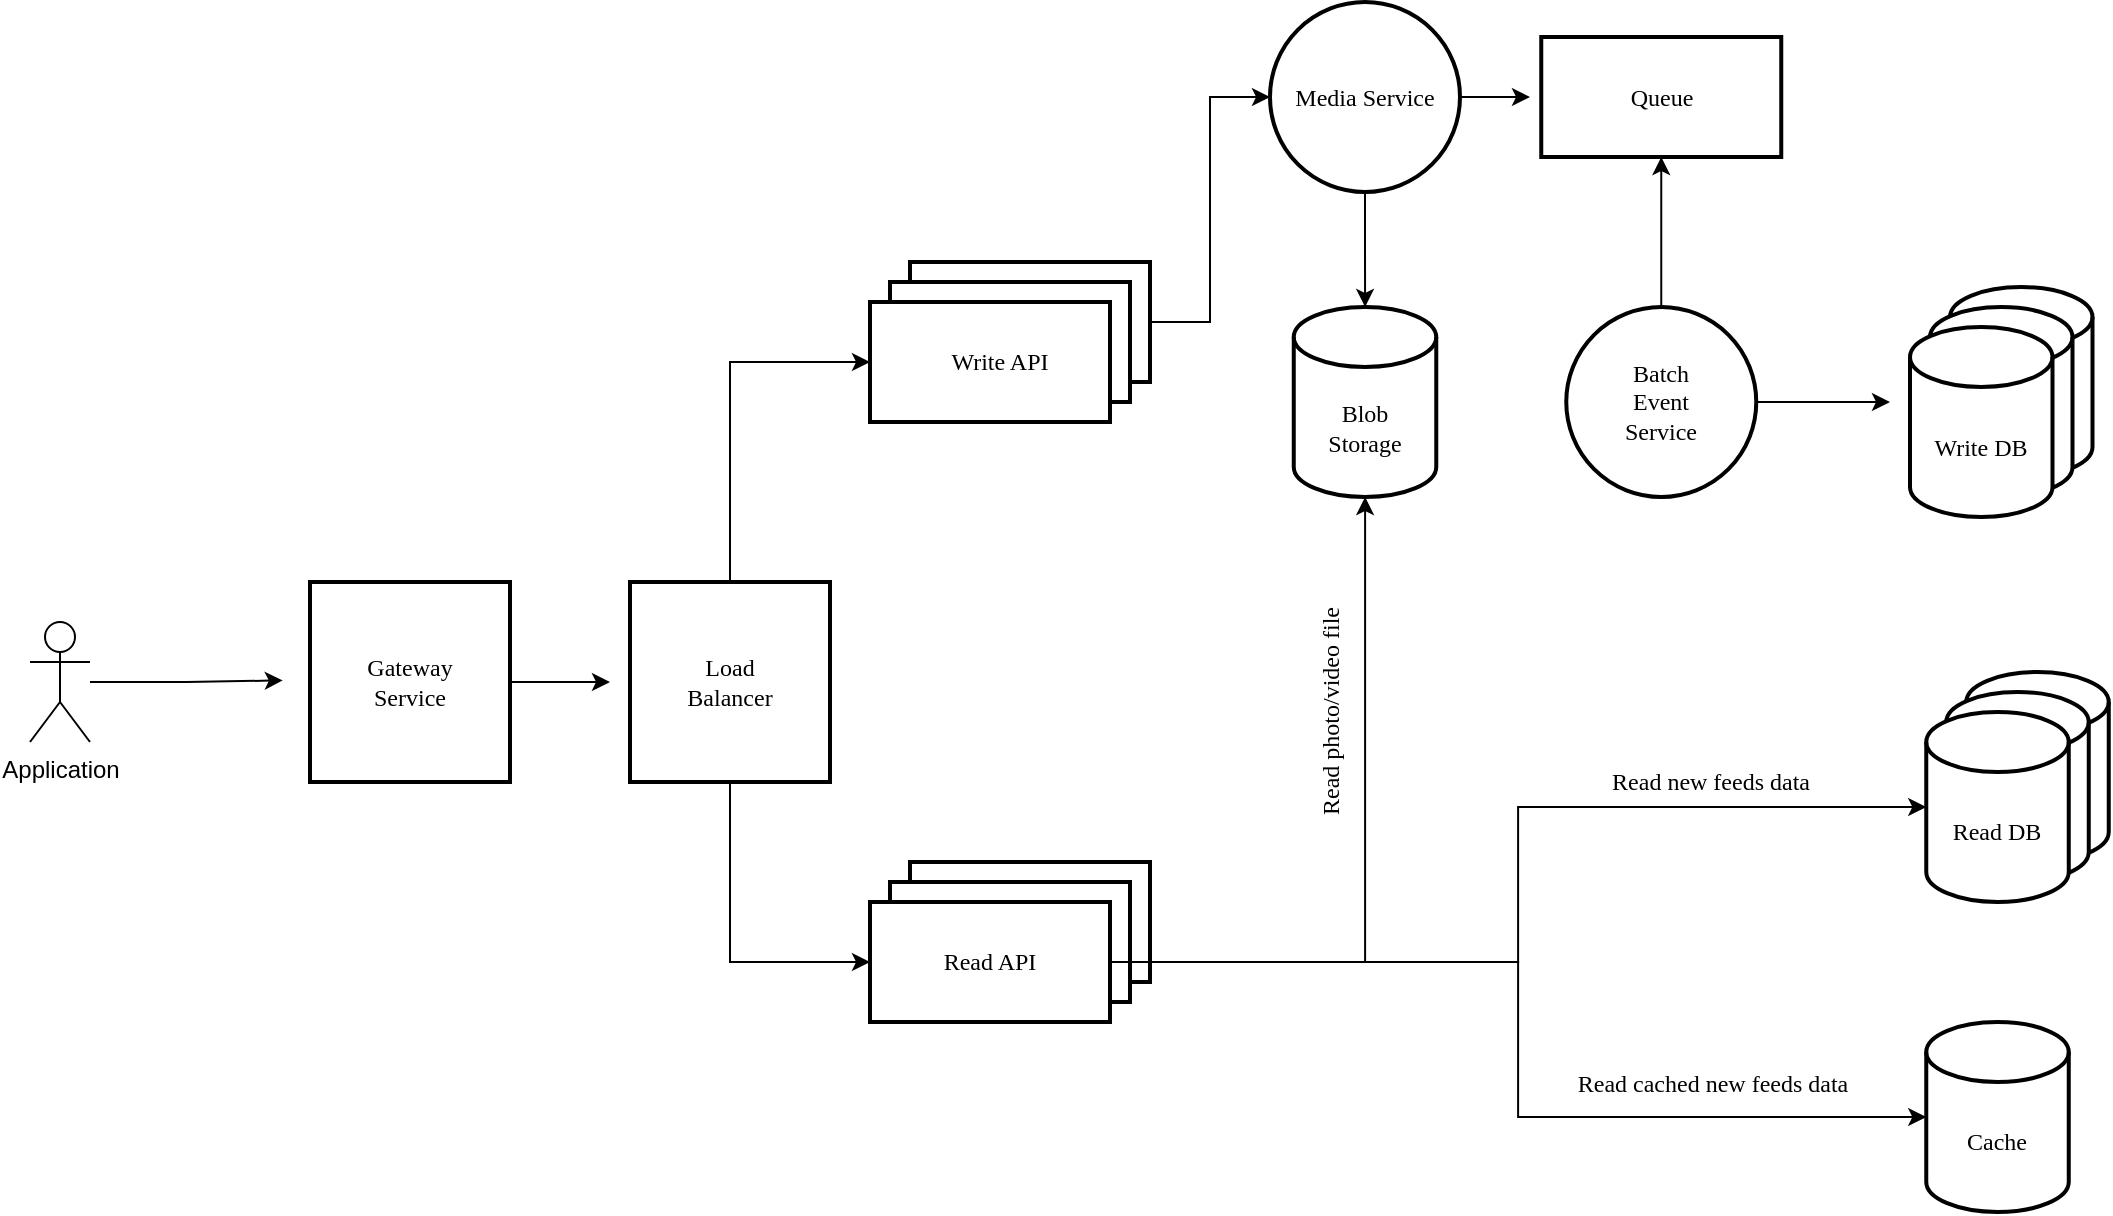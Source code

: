 <mxfile version="20.3.1" type="device"><diagram id="FzBjFyRX8EUzSBIuGiZP" name="Page-1"><mxGraphModel dx="1038" dy="1835" grid="1" gridSize="10" guides="1" tooltips="1" connect="1" arrows="1" fold="1" page="1" pageScale="1" pageWidth="827" pageHeight="1169" math="0" shadow="0"><root><mxCell id="0"/><mxCell id="1" parent="0"/><mxCell id="VjTCS3_Y0t2ZHe9wJljH-26" style="edgeStyle=orthogonalEdgeStyle;rounded=0;orthogonalLoop=1;jettySize=auto;html=1;exitX=1;exitY=0.5;exitDx=0;exitDy=0;entryX=0;entryY=0.5;entryDx=0;entryDy=0;fontFamily=Lucida Console;fontSize=12;" parent="1" source="VjTCS3_Y0t2ZHe9wJljH-10" target="VjTCS3_Y0t2ZHe9wJljH-22" edge="1"><mxGeometry relative="1" as="geometry"/></mxCell><mxCell id="VjTCS3_Y0t2ZHe9wJljH-10" value="" style="rounded=0;whiteSpace=wrap;html=1;strokeWidth=2;fontFamily=Lucida Console;fontSize=12;" parent="1" vertex="1"><mxGeometry x="460" y="120" width="120" height="60" as="geometry"/></mxCell><mxCell id="VjTCS3_Y0t2ZHe9wJljH-12" value="" style="rounded=0;whiteSpace=wrap;html=1;strokeWidth=2;fontFamily=Lucida Console;fontSize=12;" parent="1" vertex="1"><mxGeometry x="450" y="130" width="120" height="60" as="geometry"/></mxCell><mxCell id="VjTCS3_Y0t2ZHe9wJljH-3" style="edgeStyle=orthogonalEdgeStyle;rounded=0;orthogonalLoop=1;jettySize=auto;html=1;entryX=-0.06;entryY=0.47;entryDx=0;entryDy=0;entryPerimeter=0;" parent="1" source="VjTCS3_Y0t2ZHe9wJljH-2" edge="1"><mxGeometry relative="1" as="geometry"><mxPoint x="146.4" y="329.2" as="targetPoint"/></mxGeometry></mxCell><mxCell id="VjTCS3_Y0t2ZHe9wJljH-2" value="Application" style="shape=umlActor;verticalLabelPosition=bottom;verticalAlign=top;html=1;outlineConnect=0;" parent="1" vertex="1"><mxGeometry x="20" y="300" width="30" height="60" as="geometry"/></mxCell><mxCell id="VjTCS3_Y0t2ZHe9wJljH-6" style="edgeStyle=orthogonalEdgeStyle;rounded=0;orthogonalLoop=1;jettySize=auto;html=1;exitX=1;exitY=0.5;exitDx=0;exitDy=0;fontFamily=Lucida Console;fontSize=12;" parent="1" source="VjTCS3_Y0t2ZHe9wJljH-5" edge="1"><mxGeometry relative="1" as="geometry"><mxPoint x="310" y="330" as="targetPoint"/></mxGeometry></mxCell><mxCell id="VjTCS3_Y0t2ZHe9wJljH-5" value="" style="whiteSpace=wrap;html=1;aspect=fixed;strokeWidth=2;fontFamily=Lucida Console;fontSize=12;" parent="1" vertex="1"><mxGeometry x="160" y="280" width="100" height="100" as="geometry"/></mxCell><mxCell id="VjTCS3_Y0t2ZHe9wJljH-4" value="&lt;div&gt;Gateway Service&lt;/div&gt;" style="text;html=1;strokeColor=none;fillColor=none;align=center;verticalAlign=middle;whiteSpace=wrap;rounded=0;strokeWidth=2;fontFamily=Lucida Console;direction=east;flipH=1;flipV=1;rotation=0;" parent="1" vertex="1"><mxGeometry x="180" y="315" width="60" height="30" as="geometry"/></mxCell><mxCell id="VjTCS3_Y0t2ZHe9wJljH-17" style="edgeStyle=orthogonalEdgeStyle;rounded=0;orthogonalLoop=1;jettySize=auto;html=1;exitX=0.5;exitY=0;exitDx=0;exitDy=0;entryX=0;entryY=0.5;entryDx=0;entryDy=0;fontFamily=Lucida Console;fontSize=12;" parent="1" source="VjTCS3_Y0t2ZHe9wJljH-8" target="VjTCS3_Y0t2ZHe9wJljH-11" edge="1"><mxGeometry relative="1" as="geometry"/></mxCell><mxCell id="VjTCS3_Y0t2ZHe9wJljH-18" style="edgeStyle=orthogonalEdgeStyle;rounded=0;orthogonalLoop=1;jettySize=auto;html=1;exitX=0.5;exitY=1;exitDx=0;exitDy=0;entryX=0;entryY=0.5;entryDx=0;entryDy=0;fontFamily=Lucida Console;fontSize=12;" parent="1" source="VjTCS3_Y0t2ZHe9wJljH-8" target="VjTCS3_Y0t2ZHe9wJljH-16" edge="1"><mxGeometry relative="1" as="geometry"/></mxCell><mxCell id="VjTCS3_Y0t2ZHe9wJljH-8" value="" style="whiteSpace=wrap;html=1;aspect=fixed;strokeWidth=2;fontFamily=Lucida Console;fontSize=12;" parent="1" vertex="1"><mxGeometry x="320" y="280" width="100" height="100" as="geometry"/></mxCell><mxCell id="VjTCS3_Y0t2ZHe9wJljH-9" value="&lt;div&gt;Load &lt;br&gt;Balancer&lt;/div&gt;" style="text;html=1;strokeColor=none;fillColor=none;align=center;verticalAlign=middle;whiteSpace=wrap;rounded=0;strokeWidth=2;fontFamily=Lucida Console;direction=east;flipH=1;flipV=1;rotation=0;" parent="1" vertex="1"><mxGeometry x="340" y="315" width="60" height="30" as="geometry"/></mxCell><mxCell id="VjTCS3_Y0t2ZHe9wJljH-11" value="" style="rounded=0;whiteSpace=wrap;html=1;strokeWidth=2;fontFamily=Lucida Console;fontSize=12;" parent="1" vertex="1"><mxGeometry x="440" y="140" width="120" height="60" as="geometry"/></mxCell><mxCell id="VjTCS3_Y0t2ZHe9wJljH-14" value="" style="rounded=0;whiteSpace=wrap;html=1;strokeWidth=2;fontFamily=Lucida Console;fontSize=12;" parent="1" vertex="1"><mxGeometry x="460" y="420" width="120" height="60" as="geometry"/></mxCell><mxCell id="VjTCS3_Y0t2ZHe9wJljH-15" value="" style="rounded=0;whiteSpace=wrap;html=1;strokeWidth=2;fontFamily=Lucida Console;fontSize=12;" parent="1" vertex="1"><mxGeometry x="450" y="430" width="120" height="60" as="geometry"/></mxCell><mxCell id="VjTCS3_Y0t2ZHe9wJljH-58" style="edgeStyle=orthogonalEdgeStyle;rounded=0;orthogonalLoop=1;jettySize=auto;html=1;exitX=1;exitY=0.5;exitDx=0;exitDy=0;entryX=0;entryY=0.5;entryDx=0;entryDy=0;entryPerimeter=0;fontFamily=Lucida Console;fontSize=12;" parent="1" source="VjTCS3_Y0t2ZHe9wJljH-16" target="VjTCS3_Y0t2ZHe9wJljH-56" edge="1"><mxGeometry relative="1" as="geometry"/></mxCell><mxCell id="VjTCS3_Y0t2ZHe9wJljH-60" value="Read cached new feeds data" style="edgeLabel;html=1;align=center;verticalAlign=middle;resizable=0;points=[];fontSize=12;fontFamily=Lucida Console;" parent="VjTCS3_Y0t2ZHe9wJljH-58" vertex="1" connectable="0"><mxGeometry x="0.373" y="7" relative="1" as="geometry"><mxPoint x="45" y="-10" as="offset"/></mxGeometry></mxCell><mxCell id="VjTCS3_Y0t2ZHe9wJljH-59" style="edgeStyle=orthogonalEdgeStyle;rounded=0;orthogonalLoop=1;jettySize=auto;html=1;entryX=0;entryY=0.5;entryDx=0;entryDy=0;entryPerimeter=0;fontFamily=Lucida Console;fontSize=12;" parent="1" source="VjTCS3_Y0t2ZHe9wJljH-16" target="VjTCS3_Y0t2ZHe9wJljH-50" edge="1"><mxGeometry relative="1" as="geometry"/></mxCell><mxCell id="D5zTA3rV0_qEkT5NXPl6-1" style="edgeStyle=orthogonalEdgeStyle;rounded=0;orthogonalLoop=1;jettySize=auto;html=1;exitX=1;exitY=0.5;exitDx=0;exitDy=0;fontFamily=Lucida Console;fontSize=12;" edge="1" parent="1" source="VjTCS3_Y0t2ZHe9wJljH-16" target="VjTCS3_Y0t2ZHe9wJljH-28"><mxGeometry relative="1" as="geometry"/></mxCell><mxCell id="VjTCS3_Y0t2ZHe9wJljH-16" value="" style="rounded=0;whiteSpace=wrap;html=1;strokeWidth=2;fontFamily=Lucida Console;fontSize=12;" parent="1" vertex="1"><mxGeometry x="440" y="440" width="120" height="60" as="geometry"/></mxCell><mxCell id="VjTCS3_Y0t2ZHe9wJljH-19" value="&lt;div&gt;Write API&lt;/div&gt;" style="text;html=1;strokeColor=none;fillColor=none;align=center;verticalAlign=middle;whiteSpace=wrap;rounded=0;strokeWidth=2;fontFamily=Lucida Console;direction=east;flipH=1;flipV=1;rotation=0;" parent="1" vertex="1"><mxGeometry x="470" y="155" width="70" height="30" as="geometry"/></mxCell><mxCell id="VjTCS3_Y0t2ZHe9wJljH-20" value="&lt;div&gt;Read API&lt;/div&gt;" style="text;html=1;strokeColor=none;fillColor=none;align=center;verticalAlign=middle;whiteSpace=wrap;rounded=0;strokeWidth=2;fontFamily=Lucida Console;direction=east;flipH=1;flipV=1;rotation=0;" parent="1" vertex="1"><mxGeometry x="465" y="455" width="70" height="30" as="geometry"/></mxCell><mxCell id="VjTCS3_Y0t2ZHe9wJljH-62" style="edgeStyle=orthogonalEdgeStyle;rounded=0;orthogonalLoop=1;jettySize=auto;html=1;exitX=0.5;exitY=1;exitDx=0;exitDy=0;fontFamily=Lucida Console;fontSize=12;" parent="1" source="VjTCS3_Y0t2ZHe9wJljH-22" target="VjTCS3_Y0t2ZHe9wJljH-28" edge="1"><mxGeometry relative="1" as="geometry"/></mxCell><mxCell id="VjTCS3_Y0t2ZHe9wJljH-63" style="edgeStyle=orthogonalEdgeStyle;rounded=0;orthogonalLoop=1;jettySize=auto;html=1;exitX=1;exitY=0.5;exitDx=0;exitDy=0;fontFamily=Lucida Console;fontSize=12;" parent="1" source="VjTCS3_Y0t2ZHe9wJljH-22" edge="1"><mxGeometry relative="1" as="geometry"><mxPoint x="770" y="38" as="targetPoint"/></mxGeometry></mxCell><mxCell id="VjTCS3_Y0t2ZHe9wJljH-22" value="Media Service" style="ellipse;whiteSpace=wrap;html=1;aspect=fixed;strokeWidth=2;fontFamily=Lucida Console;fontSize=12;" parent="1" vertex="1"><mxGeometry x="640" y="-10" width="95" height="95" as="geometry"/></mxCell><mxCell id="VjTCS3_Y0t2ZHe9wJljH-28" value="Blob&lt;br&gt;Storage" style="shape=cylinder3;whiteSpace=wrap;html=1;boundedLbl=1;backgroundOutline=1;size=15;strokeWidth=2;fontFamily=Lucida Console;fontSize=12;aspect=fixed;" parent="1" vertex="1"><mxGeometry x="651.88" y="142.5" width="71.25" height="95" as="geometry"/></mxCell><mxCell id="VjTCS3_Y0t2ZHe9wJljH-31" value="" style="shape=cylinder3;whiteSpace=wrap;html=1;boundedLbl=1;backgroundOutline=1;size=15;strokeWidth=2;fontFamily=Lucida Console;fontSize=12;aspect=fixed;" parent="1" vertex="1"><mxGeometry x="980" y="132.5" width="71.25" height="95" as="geometry"/></mxCell><mxCell id="VjTCS3_Y0t2ZHe9wJljH-32" value="" style="shape=cylinder3;whiteSpace=wrap;html=1;boundedLbl=1;backgroundOutline=1;size=15;strokeWidth=2;fontFamily=Lucida Console;fontSize=12;aspect=fixed;" parent="1" vertex="1"><mxGeometry x="970" y="142.5" width="71.25" height="95" as="geometry"/></mxCell><mxCell id="VjTCS3_Y0t2ZHe9wJljH-33" value="Write DB" style="shape=cylinder3;whiteSpace=wrap;html=1;boundedLbl=1;backgroundOutline=1;size=15;strokeWidth=2;fontFamily=Lucida Console;fontSize=12;aspect=fixed;" parent="1" vertex="1"><mxGeometry x="960" y="152.5" width="71.25" height="95" as="geometry"/></mxCell><mxCell id="VjTCS3_Y0t2ZHe9wJljH-46" style="edgeStyle=orthogonalEdgeStyle;rounded=0;orthogonalLoop=1;jettySize=auto;html=1;exitX=1;exitY=0.5;exitDx=0;exitDy=0;fontFamily=Lucida Console;fontSize=12;" parent="1" source="VjTCS3_Y0t2ZHe9wJljH-38" edge="1"><mxGeometry relative="1" as="geometry"><mxPoint x="950" y="190" as="targetPoint"/></mxGeometry></mxCell><mxCell id="VjTCS3_Y0t2ZHe9wJljH-64" style="edgeStyle=orthogonalEdgeStyle;rounded=0;orthogonalLoop=1;jettySize=auto;html=1;exitX=0.5;exitY=0;exitDx=0;exitDy=0;fontFamily=Lucida Console;fontSize=12;" parent="1" source="VjTCS3_Y0t2ZHe9wJljH-38" target="VjTCS3_Y0t2ZHe9wJljH-41" edge="1"><mxGeometry relative="1" as="geometry"/></mxCell><mxCell id="VjTCS3_Y0t2ZHe9wJljH-38" value="Batch&lt;br&gt;Event&lt;br&gt;Service" style="ellipse;whiteSpace=wrap;html=1;aspect=fixed;strokeWidth=2;fontFamily=Lucida Console;fontSize=12;" parent="1" vertex="1"><mxGeometry x="788.13" y="142.5" width="95" height="95" as="geometry"/></mxCell><mxCell id="VjTCS3_Y0t2ZHe9wJljH-41" value="Queue" style="rounded=0;whiteSpace=wrap;html=1;strokeWidth=2;fontFamily=Lucida Console;fontSize=12;" parent="1" vertex="1"><mxGeometry x="775.63" y="7.5" width="120" height="60" as="geometry"/></mxCell><mxCell id="VjTCS3_Y0t2ZHe9wJljH-48" value="" style="shape=cylinder3;whiteSpace=wrap;html=1;boundedLbl=1;backgroundOutline=1;size=15;strokeWidth=2;fontFamily=Lucida Console;fontSize=12;aspect=fixed;" parent="1" vertex="1"><mxGeometry x="988.13" y="325" width="71.25" height="95" as="geometry"/></mxCell><mxCell id="VjTCS3_Y0t2ZHe9wJljH-49" value="" style="shape=cylinder3;whiteSpace=wrap;html=1;boundedLbl=1;backgroundOutline=1;size=15;strokeWidth=2;fontFamily=Lucida Console;fontSize=12;aspect=fixed;" parent="1" vertex="1"><mxGeometry x="978.13" y="335" width="71.25" height="95" as="geometry"/></mxCell><mxCell id="VjTCS3_Y0t2ZHe9wJljH-50" value="Read DB" style="shape=cylinder3;whiteSpace=wrap;html=1;boundedLbl=1;backgroundOutline=1;size=15;strokeWidth=2;fontFamily=Lucida Console;fontSize=12;aspect=fixed;" parent="1" vertex="1"><mxGeometry x="968.13" y="345" width="71.25" height="95" as="geometry"/></mxCell><mxCell id="VjTCS3_Y0t2ZHe9wJljH-56" value="Cache" style="shape=cylinder3;whiteSpace=wrap;html=1;boundedLbl=1;backgroundOutline=1;size=15;strokeWidth=2;fontFamily=Lucida Console;fontSize=12;aspect=fixed;" parent="1" vertex="1"><mxGeometry x="968.13" y="500" width="71.25" height="95" as="geometry"/></mxCell><mxCell id="VjTCS3_Y0t2ZHe9wJljH-61" value="Read new feeds data" style="edgeLabel;html=1;align=center;verticalAlign=middle;resizable=0;points=[];fontSize=12;fontFamily=Lucida Console;" parent="1" vertex="1" connectable="0"><mxGeometry x="860" y="380" as="geometry"/></mxCell><mxCell id="VjTCS3_Y0t2ZHe9wJljH-66" value="Read photo/video file" style="edgeLabel;html=1;align=center;verticalAlign=middle;resizable=0;points=[];fontSize=12;fontFamily=Lucida Console;rotation=270;" parent="1" vertex="1" connectable="0"><mxGeometry x="670" y="345" as="geometry"/></mxCell></root></mxGraphModel></diagram></mxfile>